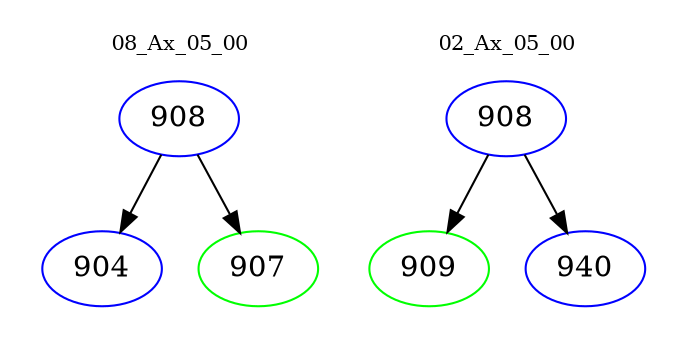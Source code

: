 digraph{
subgraph cluster_0 {
color = white
label = "08_Ax_05_00";
fontsize=10;
T0_908 [label="908", color="blue"]
T0_908 -> T0_904 [color="black"]
T0_904 [label="904", color="blue"]
T0_908 -> T0_907 [color="black"]
T0_907 [label="907", color="green"]
}
subgraph cluster_1 {
color = white
label = "02_Ax_05_00";
fontsize=10;
T1_908 [label="908", color="blue"]
T1_908 -> T1_909 [color="black"]
T1_909 [label="909", color="green"]
T1_908 -> T1_940 [color="black"]
T1_940 [label="940", color="blue"]
}
}
